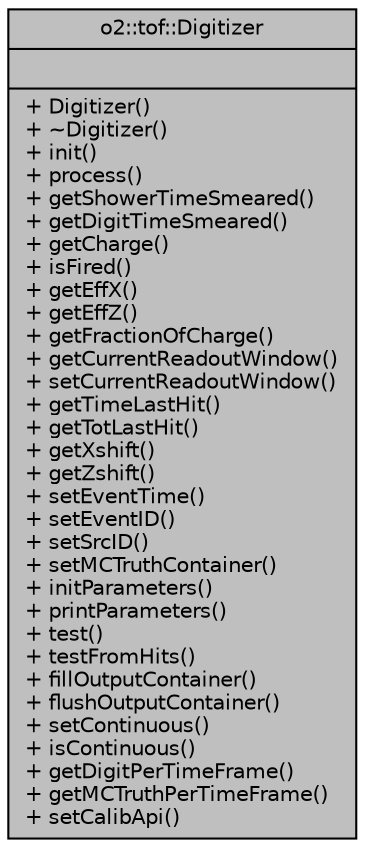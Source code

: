 digraph "o2::tof::Digitizer"
{
 // INTERACTIVE_SVG=YES
  bgcolor="transparent";
  edge [fontname="Helvetica",fontsize="10",labelfontname="Helvetica",labelfontsize="10"];
  node [fontname="Helvetica",fontsize="10",shape=record];
  Node1 [label="{o2::tof::Digitizer\n||+ Digitizer()\l+ ~Digitizer()\l+ init()\l+ process()\l+ getShowerTimeSmeared()\l+ getDigitTimeSmeared()\l+ getCharge()\l+ isFired()\l+ getEffX()\l+ getEffZ()\l+ getFractionOfCharge()\l+ getCurrentReadoutWindow()\l+ setCurrentReadoutWindow()\l+ getTimeLastHit()\l+ getTotLastHit()\l+ getXshift()\l+ getZshift()\l+ setEventTime()\l+ setEventID()\l+ setSrcID()\l+ setMCTruthContainer()\l+ initParameters()\l+ printParameters()\l+ test()\l+ testFromHits()\l+ fillOutputContainer()\l+ flushOutputContainer()\l+ setContinuous()\l+ isContinuous()\l+ getDigitPerTimeFrame()\l+ getMCTruthPerTimeFrame()\l+ setCalibApi()\l}",height=0.2,width=0.4,color="black", fillcolor="grey75", style="filled", fontcolor="black"];
}
